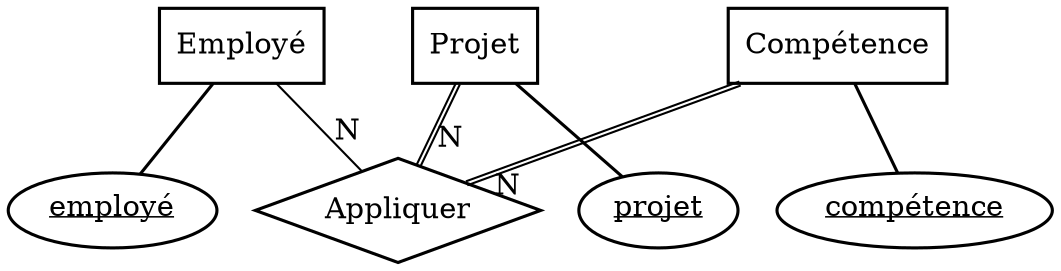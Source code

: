 // Generated by Mocodo 4.0.1

graph{
  start=42

  // Entities
  node [
    shape=box
    style=filled
    penwidth=1.5
    fillcolor="#FFFFFF"
  ]
  1 [label="Employé"]
  4 [label="Projet"]
  5 [label="Compétence"]

  // Normal entity attributes
  node [
    shape=oval
    penwidth=1.5
    fillcolor="#FFFFFF"
  ]

  // Weak and strong entity attributes
  2 [label=<<u>employé</u>>]
  6 [label=<<u>projet</u>>]
  7 [label=<<u>compétence</u>>]

  // Relationships
  node [
    shape=diamond
    height=0.7
    penwidth=1.5
    fillcolor="#FFFFFF"
  ]
  3 [label="Appliquer"]

  // Edges between entities and attributes
  edge [
    penwidth=1.5
  ]
  1 -- 2
  4 -- 6
  5 -- 7

  // Edges between entities and relationships
  edge [
    penwidth=1
    color="#000000:#000000"
    labeldistance=2
    headlabel=1
  ]
  edge [headlabel=N]
  4 -- 3
  5 -- 3
  1 -- 3 [color="#000000"]
}